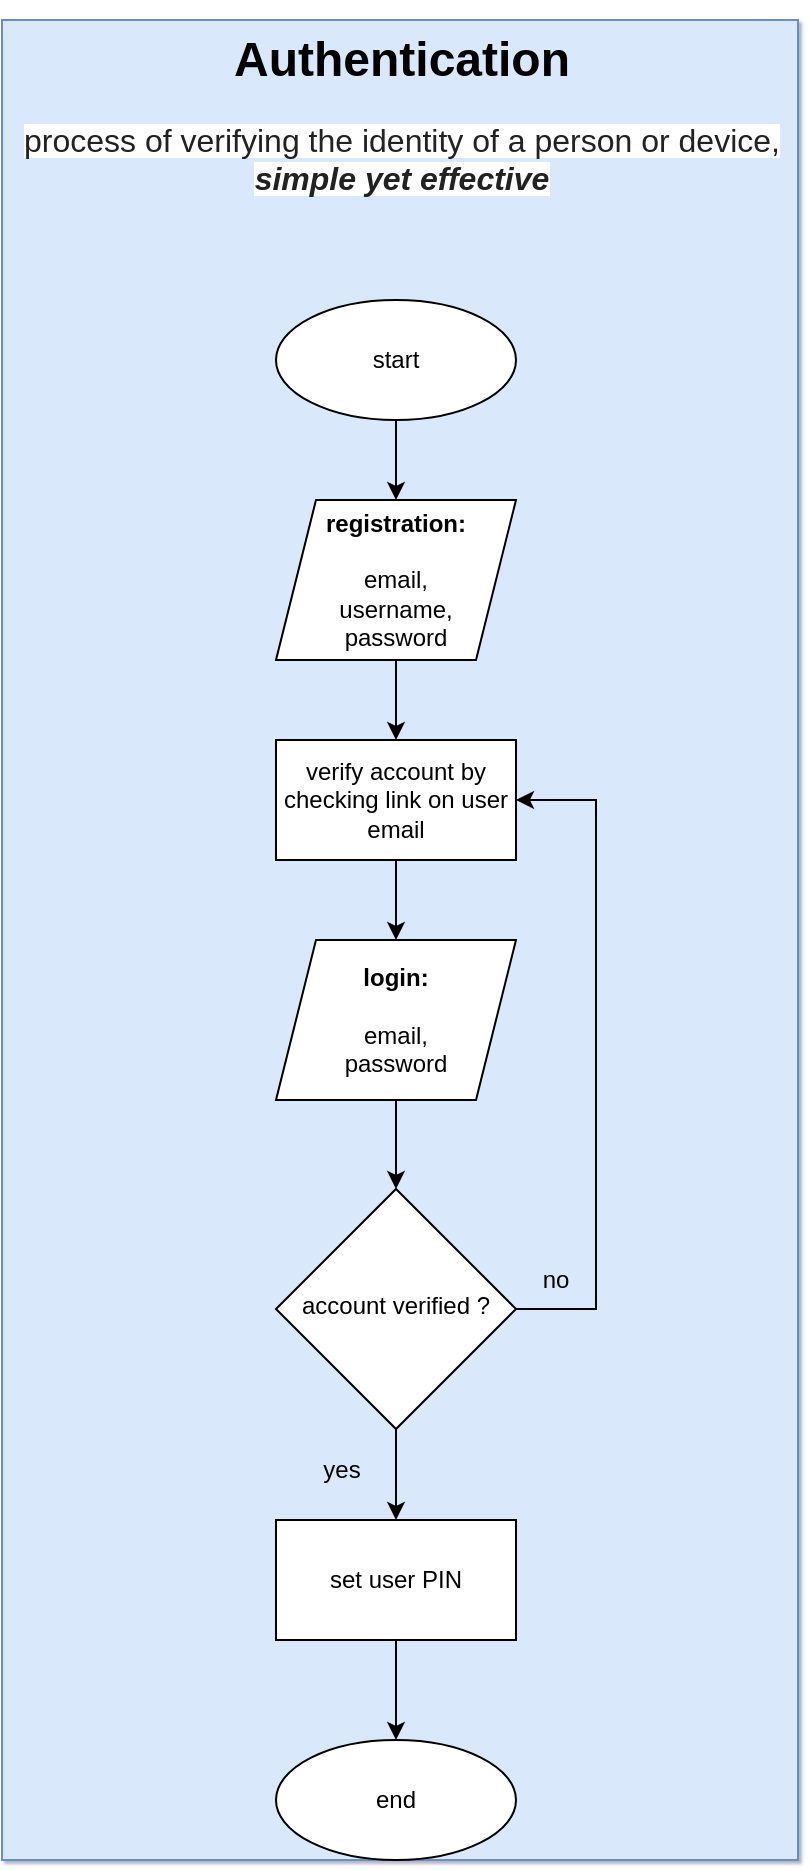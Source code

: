 <mxfile version="14.3.1" type="github" pages="3"><diagram id="C5RBs43oDa-KdzZeNtuy" name="Authentication"><mxGraphModel dx="1019" dy="562" grid="0" gridSize="10" guides="1" tooltips="1" connect="1" arrows="1" fold="1" page="1" pageScale="1" pageWidth="827" pageHeight="1169" background="none" math="0" shadow="1"><root><mxCell id="WIyWlLk6GJQsqaUBKTNV-0"/><mxCell id="WIyWlLk6GJQsqaUBKTNV-1" parent="WIyWlLk6GJQsqaUBKTNV-0"/><mxCell id="SDrXgPxiD7yRCUiX3Bny-0" value="" style="group;fillColor=#dae8fc;strokeColor=#6c8ebf;" parent="WIyWlLk6GJQsqaUBKTNV-1" vertex="1" connectable="0"><mxGeometry x="215" y="77" width="398" height="920" as="geometry"/></mxCell><mxCell id="YkOhw7yPYw7v9lZAAghe-52" value="" style="group" parent="SDrXgPxiD7yRCUiX3Bny-0" vertex="1" connectable="0"><mxGeometry x="137" y="140" width="170" height="780" as="geometry"/></mxCell><mxCell id="YkOhw7yPYw7v9lZAAghe-0" value="start" style="ellipse;whiteSpace=wrap;html=1;" parent="YkOhw7yPYw7v9lZAAghe-52" vertex="1"><mxGeometry width="120" height="60" as="geometry"/></mxCell><mxCell id="YkOhw7yPYw7v9lZAAghe-3" value="&lt;b&gt;registration:&lt;br&gt;&lt;/b&gt;&lt;br&gt;email,&lt;br&gt;username,&lt;br&gt;password" style="shape=parallelogram;perimeter=parallelogramPerimeter;whiteSpace=wrap;html=1;fixedSize=1;" parent="YkOhw7yPYw7v9lZAAghe-52" vertex="1"><mxGeometry y="100" width="120" height="80" as="geometry"/></mxCell><mxCell id="YkOhw7yPYw7v9lZAAghe-6" style="edgeStyle=orthogonalEdgeStyle;rounded=0;orthogonalLoop=1;jettySize=auto;html=1;exitX=0.5;exitY=1;exitDx=0;exitDy=0;entryX=0.5;entryY=0;entryDx=0;entryDy=0;" parent="YkOhw7yPYw7v9lZAAghe-52" source="YkOhw7yPYw7v9lZAAghe-0" target="YkOhw7yPYw7v9lZAAghe-3" edge="1"><mxGeometry as="geometry"/></mxCell><mxCell id="YkOhw7yPYw7v9lZAAghe-4" value="account verified ?" style="rhombus;whiteSpace=wrap;html=1;shadow=0;fontFamily=Helvetica;fontSize=12;align=center;strokeWidth=1;spacing=6;spacingTop=-4;" parent="YkOhw7yPYw7v9lZAAghe-52" vertex="1"><mxGeometry y="444.5" width="120" height="120" as="geometry"/></mxCell><mxCell id="YkOhw7yPYw7v9lZAAghe-17" style="edgeStyle=orthogonalEdgeStyle;rounded=0;orthogonalLoop=1;jettySize=auto;html=1;exitX=0.5;exitY=1;exitDx=0;exitDy=0;entryX=0.5;entryY=0;entryDx=0;entryDy=0;" parent="YkOhw7yPYw7v9lZAAghe-52" source="YkOhw7yPYw7v9lZAAghe-5" target="YkOhw7yPYw7v9lZAAghe-4" edge="1"><mxGeometry as="geometry"/></mxCell><mxCell id="YkOhw7yPYw7v9lZAAghe-5" value="&lt;b&gt;login:&lt;br&gt;&lt;/b&gt;&lt;br&gt;email,&lt;br&gt;password" style="shape=parallelogram;perimeter=parallelogramPerimeter;whiteSpace=wrap;html=1;fixedSize=1;" parent="YkOhw7yPYw7v9lZAAghe-52" vertex="1"><mxGeometry y="320" width="120" height="80" as="geometry"/></mxCell><mxCell id="YkOhw7yPYw7v9lZAAghe-10" value="end" style="ellipse;whiteSpace=wrap;html=1;" parent="YkOhw7yPYw7v9lZAAghe-52" vertex="1"><mxGeometry y="720" width="120" height="60" as="geometry"/></mxCell><mxCell id="YkOhw7yPYw7v9lZAAghe-16" style="edgeStyle=orthogonalEdgeStyle;rounded=0;orthogonalLoop=1;jettySize=auto;html=1;exitX=0.5;exitY=1;exitDx=0;exitDy=0;entryX=0.5;entryY=0;entryDx=0;entryDy=0;" parent="YkOhw7yPYw7v9lZAAghe-52" source="YkOhw7yPYw7v9lZAAghe-12" target="YkOhw7yPYw7v9lZAAghe-5" edge="1"><mxGeometry as="geometry"/></mxCell><mxCell id="YkOhw7yPYw7v9lZAAghe-12" value="verify account by checking link on user email" style="rounded=0;whiteSpace=wrap;html=1;" parent="YkOhw7yPYw7v9lZAAghe-52" vertex="1"><mxGeometry y="220" width="120" height="60" as="geometry"/></mxCell><mxCell id="YkOhw7yPYw7v9lZAAghe-15" style="edgeStyle=orthogonalEdgeStyle;rounded=0;orthogonalLoop=1;jettySize=auto;html=1;exitX=0.5;exitY=1;exitDx=0;exitDy=0;entryX=0.5;entryY=0;entryDx=0;entryDy=0;" parent="YkOhw7yPYw7v9lZAAghe-52" source="YkOhw7yPYw7v9lZAAghe-3" target="YkOhw7yPYw7v9lZAAghe-12" edge="1"><mxGeometry as="geometry"/></mxCell><mxCell id="YkOhw7yPYw7v9lZAAghe-14" style="edgeStyle=orthogonalEdgeStyle;rounded=0;orthogonalLoop=1;jettySize=auto;html=1;exitX=1;exitY=0.5;exitDx=0;exitDy=0;entryX=1;entryY=0.5;entryDx=0;entryDy=0;" parent="YkOhw7yPYw7v9lZAAghe-52" source="YkOhw7yPYw7v9lZAAghe-4" target="YkOhw7yPYw7v9lZAAghe-12" edge="1"><mxGeometry as="geometry"><Array as="points"><mxPoint x="160" y="505"/><mxPoint x="160" y="250"/></Array></mxGeometry></mxCell><mxCell id="YkOhw7yPYw7v9lZAAghe-20" value="yes" style="text;html=1;strokeColor=none;fillColor=none;align=center;verticalAlign=middle;whiteSpace=wrap;rounded=0;" parent="YkOhw7yPYw7v9lZAAghe-52" vertex="1"><mxGeometry x="13" y="575" width="40" height="20" as="geometry"/></mxCell><mxCell id="YkOhw7yPYw7v9lZAAghe-22" value="no" style="text;html=1;strokeColor=none;fillColor=none;align=center;verticalAlign=middle;whiteSpace=wrap;rounded=0;" parent="YkOhw7yPYw7v9lZAAghe-52" vertex="1"><mxGeometry x="120" y="480" width="40" height="20" as="geometry"/></mxCell><mxCell id="YkOhw7yPYw7v9lZAAghe-51" style="edgeStyle=orthogonalEdgeStyle;rounded=0;orthogonalLoop=1;jettySize=auto;html=1;exitX=0.5;exitY=1;exitDx=0;exitDy=0;entryX=0.5;entryY=0;entryDx=0;entryDy=0;" parent="YkOhw7yPYw7v9lZAAghe-52" source="YkOhw7yPYw7v9lZAAghe-48" target="YkOhw7yPYw7v9lZAAghe-10" edge="1"><mxGeometry relative="1" as="geometry"/></mxCell><mxCell id="YkOhw7yPYw7v9lZAAghe-48" value="set user PIN" style="rounded=0;whiteSpace=wrap;html=1;" parent="YkOhw7yPYw7v9lZAAghe-52" vertex="1"><mxGeometry y="610" width="120" height="60" as="geometry"/></mxCell><mxCell id="YkOhw7yPYw7v9lZAAghe-50" style="edgeStyle=orthogonalEdgeStyle;rounded=0;orthogonalLoop=1;jettySize=auto;html=1;exitX=0.5;exitY=1;exitDx=0;exitDy=0;" parent="YkOhw7yPYw7v9lZAAghe-52" source="YkOhw7yPYw7v9lZAAghe-4" target="YkOhw7yPYw7v9lZAAghe-48" edge="1"><mxGeometry relative="1" as="geometry"/></mxCell><mxCell id="YkOhw7yPYw7v9lZAAghe-25" value="&lt;h1 style=&quot;text-align: center&quot;&gt;Authentication&lt;/h1&gt;&lt;p style=&quot;text-align: center&quot;&gt;&lt;span style=&quot;color: rgb(32 , 33 , 36) ; font-family: &amp;#34;arial&amp;#34; , sans-serif ; font-size: 16px ; background-color: rgb(255 , 255 , 255)&quot;&gt;process of verifying the identity of a person or device, &lt;b&gt;&lt;i&gt;simple yet effective&lt;/i&gt;&lt;/b&gt;&lt;/span&gt;&lt;br&gt;&lt;/p&gt;" style="text;html=1;strokeColor=none;fillColor=none;spacing=5;spacingTop=-20;whiteSpace=wrap;overflow=hidden;rounded=0;" parent="SDrXgPxiD7yRCUiX3Bny-0" vertex="1"><mxGeometry width="398" height="120" as="geometry"/></mxCell></root></mxGraphModel></diagram><diagram id="nyFLzISlVJXbN4C1lTQ1" name="Transaction"><mxGraphModel dx="1019" dy="562" grid="0" gridSize="10" guides="1" tooltips="1" connect="1" arrows="1" fold="1" page="1" pageScale="1" pageWidth="827" pageHeight="1169" math="0" shadow="1"><root><mxCell id="0xrPqLrZVZDYOh9REc_U-0"/><mxCell id="0xrPqLrZVZDYOh9REc_U-1" parent="0xrPqLrZVZDYOh9REc_U-0"/><mxCell id="--nSn1WE8yAgfxKRihAo-0" value="" style="group;fillColor=#dae8fc;strokeColor=#6c8ebf;" parent="0xrPqLrZVZDYOh9REc_U-1" vertex="1" connectable="0"><mxGeometry x="44" y="22" width="740" height="1139" as="geometry"/></mxCell><mxCell id="H7MSNQyrgr7WxgBgYehp-0" value="start" style="ellipse;whiteSpace=wrap;html=1;" parent="--nSn1WE8yAgfxKRihAo-0" vertex="1"><mxGeometry x="310" y="139" width="120" height="60" as="geometry"/></mxCell><mxCell id="H7MSNQyrgr7WxgBgYehp-1" value="end" style="ellipse;whiteSpace=wrap;html=1;" parent="--nSn1WE8yAgfxKRihAo-0" vertex="1"><mxGeometry x="310" y="1079" width="120" height="60" as="geometry"/></mxCell><mxCell id="H7MSNQyrgr7WxgBgYehp-4" value="&lt;b&gt;Transfer:&lt;br&gt;&lt;/b&gt;&lt;br&gt;transfer menu" style="rounded=0;whiteSpace=wrap;html=1;" parent="--nSn1WE8yAgfxKRihAo-0" vertex="1"><mxGeometry x="280" y="379" width="180" height="60" as="geometry"/></mxCell><mxCell id="H7MSNQyrgr7WxgBgYehp-5" value="&lt;h1&gt;Transaction&lt;/h1&gt;&lt;p&gt;&lt;font color=&quot;#202124&quot; face=&quot;arial, sans-serif&quot;&gt;&lt;span style=&quot;font-size: 16px ; background-color: rgb(255 , 255 , 255)&quot;&gt;the reason why people should use our app&lt;/span&gt;&lt;/font&gt;&lt;/p&gt;&lt;p&gt;&lt;b style=&quot;color: rgb(32 , 33 , 36) ; font-family: &amp;#34;arial&amp;#34; , sans-serif ; font-size: 16px&quot;&gt;wallet chip is fast, secure, and recorded !&lt;/b&gt;&lt;/p&gt;" style="text;html=1;strokeColor=none;fillColor=none;spacing=5;spacingTop=-20;whiteSpace=wrap;overflow=hidden;rounded=0;align=center;" parent="--nSn1WE8yAgfxKRihAo-0" vertex="1"><mxGeometry x="159" width="420" height="120" as="geometry"/></mxCell><mxCell id="H7MSNQyrgr7WxgBgYehp-27" style="edgeStyle=orthogonalEdgeStyle;rounded=0;orthogonalLoop=1;jettySize=auto;html=1;exitX=0.5;exitY=1;exitDx=0;exitDy=0;" parent="--nSn1WE8yAgfxKRihAo-0" source="H7MSNQyrgr7WxgBgYehp-6" target="H7MSNQyrgr7WxgBgYehp-4" edge="1"><mxGeometry relative="1" as="geometry"/></mxCell><mxCell id="H7MSNQyrgr7WxgBgYehp-6" value="Login" style="rounded=0;whiteSpace=wrap;html=1;" parent="--nSn1WE8yAgfxKRihAo-0" vertex="1"><mxGeometry x="310" y="259" width="120" height="60" as="geometry"/></mxCell><mxCell id="H7MSNQyrgr7WxgBgYehp-26" style="edgeStyle=orthogonalEdgeStyle;rounded=0;orthogonalLoop=1;jettySize=auto;html=1;exitX=0.5;exitY=1;exitDx=0;exitDy=0;" parent="--nSn1WE8yAgfxKRihAo-0" source="H7MSNQyrgr7WxgBgYehp-0" target="H7MSNQyrgr7WxgBgYehp-6" edge="1"><mxGeometry relative="1" as="geometry"/></mxCell><mxCell id="H7MSNQyrgr7WxgBgYehp-8" value="&lt;b&gt;transfer:&lt;br&gt;&lt;/b&gt;&lt;br&gt;username,&lt;br&gt;amount,&lt;br&gt;date&amp;amp;time,&lt;br&gt;notes,&lt;br&gt;pin" style="shape=parallelogram;perimeter=parallelogramPerimeter;whiteSpace=wrap;html=1;fixedSize=1;" parent="--nSn1WE8yAgfxKRihAo-0" vertex="1"><mxGeometry x="310" y="499" width="119" height="100" as="geometry"/></mxCell><mxCell id="O2R4WsmhSPi8Em2gVApP-6" style="edgeStyle=orthogonalEdgeStyle;rounded=0;orthogonalLoop=1;jettySize=auto;html=1;exitX=0.5;exitY=1;exitDx=0;exitDy=0;" parent="--nSn1WE8yAgfxKRihAo-0" source="H7MSNQyrgr7WxgBgYehp-4" target="H7MSNQyrgr7WxgBgYehp-8" edge="1"><mxGeometry relative="1" as="geometry"/></mxCell><mxCell id="O2R4WsmhSPi8Em2gVApP-3" style="edgeStyle=orthogonalEdgeStyle;rounded=0;orthogonalLoop=1;jettySize=auto;html=1;exitX=0;exitY=0.5;exitDx=0;exitDy=0;entryX=0;entryY=0.5;entryDx=0;entryDy=0;" parent="--nSn1WE8yAgfxKRihAo-0" source="H7MSNQyrgr7WxgBgYehp-11" target="H7MSNQyrgr7WxgBgYehp-8" edge="1"><mxGeometry relative="1" as="geometry"><Array as="points"><mxPoint x="280" y="719"/><mxPoint x="280" y="549"/></Array></mxGeometry></mxCell><mxCell id="H7MSNQyrgr7WxgBgYehp-11" value="user PIN match ?" style="rhombus;whiteSpace=wrap;html=1;shadow=0;fontFamily=Helvetica;fontSize=12;align=center;strokeWidth=1;spacing=6;spacingTop=-4;" parent="--nSn1WE8yAgfxKRihAo-0" vertex="1"><mxGeometry x="309" y="659" width="120" height="120" as="geometry"/></mxCell><mxCell id="O2R4WsmhSPi8Em2gVApP-0" style="edgeStyle=orthogonalEdgeStyle;rounded=0;orthogonalLoop=1;jettySize=auto;html=1;exitX=0.5;exitY=1;exitDx=0;exitDy=0;" parent="--nSn1WE8yAgfxKRihAo-0" source="H7MSNQyrgr7WxgBgYehp-8" target="H7MSNQyrgr7WxgBgYehp-11" edge="1"><mxGeometry relative="1" as="geometry"/></mxCell><mxCell id="O2R4WsmhSPi8Em2gVApP-7" style="edgeStyle=orthogonalEdgeStyle;rounded=0;orthogonalLoop=1;jettySize=auto;html=1;exitX=0.5;exitY=1;exitDx=0;exitDy=0;" parent="--nSn1WE8yAgfxKRihAo-0" source="H7MSNQyrgr7WxgBgYehp-13" target="H7MSNQyrgr7WxgBgYehp-1" edge="1"><mxGeometry relative="1" as="geometry"/></mxCell><mxCell id="H7MSNQyrgr7WxgBgYehp-13" value="&lt;b&gt;transfer success !&lt;/b&gt;" style="shape=parallelogram;perimeter=parallelogramPerimeter;whiteSpace=wrap;html=1;fixedSize=1;" parent="--nSn1WE8yAgfxKRihAo-0" vertex="1"><mxGeometry x="300" y="959" width="139" height="60" as="geometry"/></mxCell><mxCell id="O2R4WsmhSPi8Em2gVApP-2" style="edgeStyle=orthogonalEdgeStyle;rounded=0;orthogonalLoop=1;jettySize=auto;html=1;exitX=0.5;exitY=1;exitDx=0;exitDy=0;" parent="--nSn1WE8yAgfxKRihAo-0" source="H7MSNQyrgr7WxgBgYehp-15" target="H7MSNQyrgr7WxgBgYehp-13" edge="1"><mxGeometry relative="1" as="geometry"/></mxCell><mxCell id="H7MSNQyrgr7WxgBgYehp-15" value="&lt;b&gt;Transfer&lt;/b&gt;" style="rounded=0;whiteSpace=wrap;html=1;" parent="--nSn1WE8yAgfxKRihAo-0" vertex="1"><mxGeometry x="309" y="839" width="120" height="60" as="geometry"/></mxCell><mxCell id="O2R4WsmhSPi8Em2gVApP-1" style="edgeStyle=orthogonalEdgeStyle;rounded=0;orthogonalLoop=1;jettySize=auto;html=1;exitX=0.5;exitY=1;exitDx=0;exitDy=0;" parent="--nSn1WE8yAgfxKRihAo-0" source="H7MSNQyrgr7WxgBgYehp-11" target="H7MSNQyrgr7WxgBgYehp-15" edge="1"><mxGeometry relative="1" as="geometry"/></mxCell><mxCell id="H7MSNQyrgr7WxgBgYehp-30" value="&lt;b&gt;Transactional History:&lt;/b&gt;&lt;br&gt;&lt;br&gt;home menu" style="rounded=0;whiteSpace=wrap;html=1;" parent="--nSn1WE8yAgfxKRihAo-0" vertex="1"><mxGeometry x="560" y="379" width="180" height="60" as="geometry"/></mxCell><mxCell id="O2R4WsmhSPi8Em2gVApP-14" style="edgeStyle=orthogonalEdgeStyle;rounded=0;orthogonalLoop=1;jettySize=auto;html=1;exitX=0.5;exitY=1;exitDx=0;exitDy=0;" parent="--nSn1WE8yAgfxKRihAo-0" source="H7MSNQyrgr7WxgBgYehp-6" target="H7MSNQyrgr7WxgBgYehp-30" edge="1"><mxGeometry relative="1" as="geometry"/></mxCell><mxCell id="O2R4WsmhSPi8Em2gVApP-8" value="&lt;b&gt;Top Up:&lt;/b&gt;&lt;br&gt;&lt;br&gt;top up menu" style="rounded=0;whiteSpace=wrap;html=1;" parent="--nSn1WE8yAgfxKRihAo-0" vertex="1"><mxGeometry y="379" width="180" height="60" as="geometry"/></mxCell><mxCell id="O2R4WsmhSPi8Em2gVApP-21" style="edgeStyle=orthogonalEdgeStyle;rounded=0;orthogonalLoop=1;jettySize=auto;html=1;exitX=0.5;exitY=1;exitDx=0;exitDy=0;" parent="--nSn1WE8yAgfxKRihAo-0" source="H7MSNQyrgr7WxgBgYehp-6" target="O2R4WsmhSPi8Em2gVApP-8" edge="1"><mxGeometry relative="1" as="geometry"/></mxCell><mxCell id="O2R4WsmhSPi8Em2gVApP-13" style="edgeStyle=orthogonalEdgeStyle;rounded=0;orthogonalLoop=1;jettySize=auto;html=1;exitX=0.5;exitY=1;exitDx=0;exitDy=0;entryX=0.5;entryY=0;entryDx=0;entryDy=0;" parent="--nSn1WE8yAgfxKRihAo-0" source="O2R4WsmhSPi8Em2gVApP-9" target="H7MSNQyrgr7WxgBgYehp-1" edge="1"><mxGeometry relative="1" as="geometry"><Array as="points"><mxPoint x="650" y="1059"/><mxPoint x="370" y="1059"/></Array></mxGeometry></mxCell><mxCell id="O2R4WsmhSPi8Em2gVApP-9" value="&lt;b&gt;transactional&lt;br&gt;history:&lt;br&gt;&lt;/b&gt;&lt;br&gt;username,&lt;br&gt;amount,&lt;br&gt;date&amp;amp;time,&lt;br&gt;notes,&lt;br&gt;pin" style="shape=parallelogram;perimeter=parallelogramPerimeter;whiteSpace=wrap;html=1;fixedSize=1;" parent="--nSn1WE8yAgfxKRihAo-0" vertex="1"><mxGeometry x="570.25" y="659" width="159.5" height="120" as="geometry"/></mxCell><mxCell id="O2R4WsmhSPi8Em2gVApP-11" style="edgeStyle=orthogonalEdgeStyle;rounded=0;orthogonalLoop=1;jettySize=auto;html=1;exitX=0.5;exitY=1;exitDx=0;exitDy=0;entryX=0.5;entryY=0;entryDx=0;entryDy=0;" parent="--nSn1WE8yAgfxKRihAo-0" source="H7MSNQyrgr7WxgBgYehp-30" target="O2R4WsmhSPi8Em2gVApP-9" edge="1"><mxGeometry relative="1" as="geometry"/></mxCell><mxCell id="O2R4WsmhSPi8Em2gVApP-16" value="&lt;b&gt;How to top up&lt;/b&gt;" style="shape=parallelogram;perimeter=parallelogramPerimeter;whiteSpace=wrap;html=1;fixedSize=1;" parent="--nSn1WE8yAgfxKRihAo-0" vertex="1"><mxGeometry x="10.25" y="659" width="159.5" height="120" as="geometry"/></mxCell><mxCell id="O2R4WsmhSPi8Em2gVApP-20" style="edgeStyle=orthogonalEdgeStyle;rounded=0;orthogonalLoop=1;jettySize=auto;html=1;exitX=0.5;exitY=1;exitDx=0;exitDy=0;" parent="--nSn1WE8yAgfxKRihAo-0" source="O2R4WsmhSPi8Em2gVApP-8" target="O2R4WsmhSPi8Em2gVApP-16" edge="1"><mxGeometry relative="1" as="geometry"/></mxCell><mxCell id="O2R4WsmhSPi8Em2gVApP-18" style="edgeStyle=orthogonalEdgeStyle;rounded=0;orthogonalLoop=1;jettySize=auto;html=1;exitX=0.5;exitY=1;exitDx=0;exitDy=0;" parent="--nSn1WE8yAgfxKRihAo-0" source="O2R4WsmhSPi8Em2gVApP-17" target="H7MSNQyrgr7WxgBgYehp-1" edge="1"><mxGeometry relative="1" as="geometry"><Array as="points"><mxPoint x="90" y="1059"/><mxPoint x="370" y="1059"/></Array></mxGeometry></mxCell><mxCell id="O2R4WsmhSPi8Em2gVApP-17" value="&lt;b&gt;Balance will update within 3 hours&lt;/b&gt;" style="rounded=0;whiteSpace=wrap;html=1;" parent="--nSn1WE8yAgfxKRihAo-0" vertex="1"><mxGeometry x="30" y="839" width="120" height="60" as="geometry"/></mxCell><mxCell id="O2R4WsmhSPi8Em2gVApP-19" style="edgeStyle=orthogonalEdgeStyle;rounded=0;orthogonalLoop=1;jettySize=auto;html=1;exitX=0.5;exitY=1;exitDx=0;exitDy=0;" parent="--nSn1WE8yAgfxKRihAo-0" source="O2R4WsmhSPi8Em2gVApP-16" target="O2R4WsmhSPi8Em2gVApP-17" edge="1"><mxGeometry relative="1" as="geometry"/></mxCell><mxCell id="JiCa5D5o-0mgGHGn0AK0-0" value="Yes" style="text;html=1;strokeColor=none;fillColor=none;align=center;verticalAlign=middle;whiteSpace=wrap;rounded=0;" vertex="1" parent="--nSn1WE8yAgfxKRihAo-0"><mxGeometry x="330" y="799" width="40" height="20" as="geometry"/></mxCell><mxCell id="JiCa5D5o-0mgGHGn0AK0-1" value="No" style="text;html=1;strokeColor=none;fillColor=none;align=center;verticalAlign=middle;whiteSpace=wrap;rounded=0;" vertex="1" parent="--nSn1WE8yAgfxKRihAo-0"><mxGeometry x="280" y="692" width="40" height="20" as="geometry"/></mxCell></root></mxGraphModel></diagram><diagram id="3Xmoj4H64wHJT0EYU57m" name="Update Profile"><mxGraphModel dx="1019" dy="562" grid="0" gridSize="10" guides="1" tooltips="1" connect="1" arrows="1" fold="1" page="1" pageScale="1" pageWidth="827" pageHeight="1169" math="0" shadow="0"><root><mxCell id="s_H1t2akyJVBIyxcnZW3-0"/><mxCell id="s_H1t2akyJVBIyxcnZW3-1" parent="s_H1t2akyJVBIyxcnZW3-0"/><mxCell id="npDnuudYXLRrLSvOA6rn-43" value="" style="group;fillColor=#dae8fc;strokeColor=#6c8ebf;" parent="s_H1t2akyJVBIyxcnZW3-1" vertex="1" connectable="0"><mxGeometry x="49" y="63" width="730" height="1078" as="geometry"/></mxCell><mxCell id="-XPDJb95wUxSRpS_27CN-18" value="&lt;h1&gt;Update Profile&lt;/h1&gt;&lt;p&gt;&lt;span style=&quot;color: rgb(32 , 33 , 36) ; font-family: &amp;#34;arial&amp;#34; , sans-serif ; font-size: 16px ; background-color: rgb(255 , 255 , 255)&quot;&gt;let everyone know more about you,&lt;/span&gt;&lt;/p&gt;&lt;p&gt;&lt;span style=&quot;color: rgb(32 , 33 , 36) ; font-family: &amp;#34;arial&amp;#34; , sans-serif ; font-size: 16px ; background-color: rgb(255 , 255 , 255)&quot;&gt;&lt;b&gt;openess comforts everyone&lt;/b&gt;&lt;/span&gt;&lt;/p&gt;" style="text;html=1;strokeColor=none;fillColor=none;spacing=5;spacingTop=-20;whiteSpace=wrap;overflow=hidden;rounded=0;align=center;" parent="npDnuudYXLRrLSvOA6rn-43" vertex="1"><mxGeometry x="219" width="260" height="120" as="geometry"/></mxCell><mxCell id="-XPDJb95wUxSRpS_27CN-2" value="start" style="ellipse;whiteSpace=wrap;html=1;" parent="npDnuudYXLRrLSvOA6rn-43" vertex="1"><mxGeometry x="287" y="137" width="120" height="60" as="geometry"/></mxCell><mxCell id="-XPDJb95wUxSRpS_27CN-7" value="first name,&lt;br&gt;last name,&lt;br&gt;phone number,&lt;br&gt;photo profile," style="shape=parallelogram;perimeter=parallelogramPerimeter;whiteSpace=wrap;html=1;fixedSize=1;" parent="npDnuudYXLRrLSvOA6rn-43" vertex="1"><mxGeometry y="567" width="186" height="78" as="geometry"/></mxCell><mxCell id="-XPDJb95wUxSRpS_27CN-8" value="end" style="ellipse;whiteSpace=wrap;html=1;" parent="npDnuudYXLRrLSvOA6rn-43" vertex="1"><mxGeometry x="287" y="1018" width="120" height="60" as="geometry"/></mxCell><mxCell id="-XPDJb95wUxSRpS_27CN-10" value="Personal Info menu" style="rounded=0;whiteSpace=wrap;html=1;" parent="npDnuudYXLRrLSvOA6rn-43" vertex="1"><mxGeometry x="287" y="357" width="120" height="60" as="geometry"/></mxCell><mxCell id="npDnuudYXLRrLSvOA6rn-3" style="edgeStyle=orthogonalEdgeStyle;rounded=0;orthogonalLoop=1;jettySize=auto;html=1;exitX=0.5;exitY=1;exitDx=0;exitDy=0;" parent="npDnuudYXLRrLSvOA6rn-43" source="fAWIVmmSlXxmlLh25WIB-0" target="-XPDJb95wUxSRpS_27CN-10" edge="1"><mxGeometry relative="1" as="geometry"/></mxCell><mxCell id="fAWIVmmSlXxmlLh25WIB-0" value="Login" style="rounded=0;whiteSpace=wrap;html=1;" parent="npDnuudYXLRrLSvOA6rn-43" vertex="1"><mxGeometry x="287" y="247" width="120" height="60" as="geometry"/></mxCell><mxCell id="npDnuudYXLRrLSvOA6rn-2" style="edgeStyle=orthogonalEdgeStyle;rounded=0;orthogonalLoop=1;jettySize=auto;html=1;exitX=0.5;exitY=1;exitDx=0;exitDy=0;" parent="npDnuudYXLRrLSvOA6rn-43" source="-XPDJb95wUxSRpS_27CN-2" target="fAWIVmmSlXxmlLh25WIB-0" edge="1"><mxGeometry relative="1" as="geometry"/></mxCell><mxCell id="npDnuudYXLRrLSvOA6rn-16" style="edgeStyle=orthogonalEdgeStyle;rounded=0;orthogonalLoop=1;jettySize=auto;html=1;exitX=0.5;exitY=1;exitDx=0;exitDy=0;" parent="npDnuudYXLRrLSvOA6rn-43" source="npDnuudYXLRrLSvOA6rn-4" target="-XPDJb95wUxSRpS_27CN-7" edge="1"><mxGeometry relative="1" as="geometry"/></mxCell><mxCell id="npDnuudYXLRrLSvOA6rn-4" value="&lt;b&gt;Update user profile&lt;/b&gt;" style="rounded=0;whiteSpace=wrap;html=1;" parent="npDnuudYXLRrLSvOA6rn-43" vertex="1"><mxGeometry x="33" y="464" width="120" height="60" as="geometry"/></mxCell><mxCell id="npDnuudYXLRrLSvOA6rn-14" style="edgeStyle=orthogonalEdgeStyle;rounded=0;orthogonalLoop=1;jettySize=auto;html=1;exitX=0.5;exitY=1;exitDx=0;exitDy=0;entryX=0.5;entryY=0;entryDx=0;entryDy=0;" parent="npDnuudYXLRrLSvOA6rn-43" source="-XPDJb95wUxSRpS_27CN-10" target="npDnuudYXLRrLSvOA6rn-4" edge="1"><mxGeometry relative="1" as="geometry"/></mxCell><mxCell id="npDnuudYXLRrLSvOA6rn-5" value="current password right ?&lt;br&gt;new password = repeat new password ?" style="rhombus;whiteSpace=wrap;html=1;" parent="npDnuudYXLRrLSvOA6rn-43" vertex="1"><mxGeometry x="251.5" y="690" width="191" height="173" as="geometry"/></mxCell><mxCell id="npDnuudYXLRrLSvOA6rn-19" style="edgeStyle=orthogonalEdgeStyle;rounded=0;orthogonalLoop=1;jettySize=auto;html=1;exitX=0.5;exitY=1;exitDx=0;exitDy=0;entryX=0.5;entryY=0;entryDx=0;entryDy=0;" parent="npDnuudYXLRrLSvOA6rn-43" source="npDnuudYXLRrLSvOA6rn-6" target="npDnuudYXLRrLSvOA6rn-5" edge="1"><mxGeometry relative="1" as="geometry"><Array as="points"><mxPoint x="347" y="690"/></Array></mxGeometry></mxCell><mxCell id="npDnuudYXLRrLSvOA6rn-6" value="current password,&lt;br&gt;new password,&lt;br&gt;repeat new password" style="shape=parallelogram;perimeter=parallelogramPerimeter;whiteSpace=wrap;html=1;fixedSize=1;" parent="npDnuudYXLRrLSvOA6rn-43" vertex="1"><mxGeometry x="254" y="567" width="186" height="78" as="geometry"/></mxCell><mxCell id="npDnuudYXLRrLSvOA6rn-20" style="edgeStyle=orthogonalEdgeStyle;rounded=0;orthogonalLoop=1;jettySize=auto;html=1;exitX=0.5;exitY=1;exitDx=0;exitDy=0;entryX=0.5;entryY=0;entryDx=0;entryDy=0;" parent="npDnuudYXLRrLSvOA6rn-43" source="npDnuudYXLRrLSvOA6rn-7" target="npDnuudYXLRrLSvOA6rn-6" edge="1"><mxGeometry relative="1" as="geometry"/></mxCell><mxCell id="npDnuudYXLRrLSvOA6rn-7" value="&lt;b&gt;Change password&lt;/b&gt;" style="rounded=0;whiteSpace=wrap;html=1;" parent="npDnuudYXLRrLSvOA6rn-43" vertex="1"><mxGeometry x="287" y="462" width="120" height="60" as="geometry"/></mxCell><mxCell id="npDnuudYXLRrLSvOA6rn-13" style="edgeStyle=orthogonalEdgeStyle;rounded=0;orthogonalLoop=1;jettySize=auto;html=1;exitX=0.5;exitY=1;exitDx=0;exitDy=0;" parent="npDnuudYXLRrLSvOA6rn-43" source="-XPDJb95wUxSRpS_27CN-10" target="npDnuudYXLRrLSvOA6rn-7" edge="1"><mxGeometry relative="1" as="geometry"/></mxCell><mxCell id="npDnuudYXLRrLSvOA6rn-30" style="edgeStyle=orthogonalEdgeStyle;rounded=0;orthogonalLoop=1;jettySize=auto;html=1;exitX=1;exitY=0.5;exitDx=0;exitDy=0;entryX=1;entryY=0.5;entryDx=0;entryDy=0;" parent="npDnuudYXLRrLSvOA6rn-43" source="npDnuudYXLRrLSvOA6rn-5" target="npDnuudYXLRrLSvOA6rn-7" edge="1"><mxGeometry relative="1" as="geometry"><Array as="points"><mxPoint x="455" y="777"/><mxPoint x="455" y="492"/></Array></mxGeometry></mxCell><mxCell id="npDnuudYXLRrLSvOA6rn-8" value="&lt;b&gt;Change PIN&lt;/b&gt;" style="rounded=0;whiteSpace=wrap;html=1;" parent="npDnuudYXLRrLSvOA6rn-43" vertex="1"><mxGeometry x="541" y="464" width="120" height="60" as="geometry"/></mxCell><mxCell id="npDnuudYXLRrLSvOA6rn-15" style="edgeStyle=orthogonalEdgeStyle;rounded=0;orthogonalLoop=1;jettySize=auto;html=1;exitX=0.5;exitY=1;exitDx=0;exitDy=0;" parent="npDnuudYXLRrLSvOA6rn-43" source="-XPDJb95wUxSRpS_27CN-10" target="npDnuudYXLRrLSvOA6rn-8" edge="1"><mxGeometry relative="1" as="geometry"/></mxCell><mxCell id="npDnuudYXLRrLSvOA6rn-42" style="edgeStyle=orthogonalEdgeStyle;rounded=0;orthogonalLoop=1;jettySize=auto;html=1;exitX=0.5;exitY=1;exitDx=0;exitDy=0;" parent="npDnuudYXLRrLSvOA6rn-43" source="npDnuudYXLRrLSvOA6rn-11" edge="1"><mxGeometry relative="1" as="geometry"><mxPoint x="347" y="1017.57" as="targetPoint"/></mxGeometry></mxCell><mxCell id="npDnuudYXLRrLSvOA6rn-11" value="Change password success !" style="shape=parallelogram;perimeter=parallelogramPerimeter;whiteSpace=wrap;html=1;fixedSize=1;" parent="npDnuudYXLRrLSvOA6rn-43" vertex="1"><mxGeometry x="254" y="891" width="186" height="78" as="geometry"/></mxCell><mxCell id="npDnuudYXLRrLSvOA6rn-21" style="edgeStyle=orthogonalEdgeStyle;rounded=0;orthogonalLoop=1;jettySize=auto;html=1;exitX=0.5;exitY=1;exitDx=0;exitDy=0;" parent="npDnuudYXLRrLSvOA6rn-43" source="npDnuudYXLRrLSvOA6rn-5" target="npDnuudYXLRrLSvOA6rn-11" edge="1"><mxGeometry relative="1" as="geometry"/></mxCell><mxCell id="npDnuudYXLRrLSvOA6rn-40" style="edgeStyle=orthogonalEdgeStyle;rounded=0;orthogonalLoop=1;jettySize=auto;html=1;exitX=0.5;exitY=1;exitDx=0;exitDy=0;" parent="npDnuudYXLRrLSvOA6rn-43" source="npDnuudYXLRrLSvOA6rn-12" target="-XPDJb95wUxSRpS_27CN-8" edge="1"><mxGeometry relative="1" as="geometry"/></mxCell><mxCell id="npDnuudYXLRrLSvOA6rn-12" value="Update user profile success !" style="shape=parallelogram;perimeter=parallelogramPerimeter;whiteSpace=wrap;html=1;fixedSize=1;" parent="npDnuudYXLRrLSvOA6rn-43" vertex="1"><mxGeometry y="891" width="186" height="78" as="geometry"/></mxCell><mxCell id="npDnuudYXLRrLSvOA6rn-18" style="edgeStyle=orthogonalEdgeStyle;rounded=0;orthogonalLoop=1;jettySize=auto;html=1;exitX=0.5;exitY=1;exitDx=0;exitDy=0;" parent="npDnuudYXLRrLSvOA6rn-43" source="-XPDJb95wUxSRpS_27CN-7" target="npDnuudYXLRrLSvOA6rn-12" edge="1"><mxGeometry relative="1" as="geometry"/></mxCell><mxCell id="npDnuudYXLRrLSvOA6rn-41" style="edgeStyle=orthogonalEdgeStyle;rounded=0;orthogonalLoop=1;jettySize=auto;html=1;exitX=0.5;exitY=1;exitDx=0;exitDy=0;entryX=0.5;entryY=0;entryDx=0;entryDy=0;" parent="npDnuudYXLRrLSvOA6rn-43" source="npDnuudYXLRrLSvOA6rn-24" target="-XPDJb95wUxSRpS_27CN-8" edge="1"><mxGeometry relative="1" as="geometry"/></mxCell><mxCell id="npDnuudYXLRrLSvOA6rn-24" value="Change PIN success !" style="shape=parallelogram;perimeter=parallelogramPerimeter;whiteSpace=wrap;html=1;fixedSize=1;" parent="npDnuudYXLRrLSvOA6rn-43" vertex="1"><mxGeometry x="508" y="891" width="186" height="78" as="geometry"/></mxCell><mxCell id="npDnuudYXLRrLSvOA6rn-25" value="new PIN" style="shape=parallelogram;perimeter=parallelogramPerimeter;whiteSpace=wrap;html=1;fixedSize=1;" parent="npDnuudYXLRrLSvOA6rn-43" vertex="1"><mxGeometry x="508" y="567" width="186" height="78" as="geometry"/></mxCell><mxCell id="npDnuudYXLRrLSvOA6rn-26" style="edgeStyle=orthogonalEdgeStyle;rounded=0;orthogonalLoop=1;jettySize=auto;html=1;exitX=0.5;exitY=1;exitDx=0;exitDy=0;" parent="npDnuudYXLRrLSvOA6rn-43" source="npDnuudYXLRrLSvOA6rn-8" target="npDnuudYXLRrLSvOA6rn-25" edge="1"><mxGeometry relative="1" as="geometry"/></mxCell><mxCell id="npDnuudYXLRrLSvOA6rn-33" style="edgeStyle=orthogonalEdgeStyle;rounded=0;orthogonalLoop=1;jettySize=auto;html=1;exitX=0.5;exitY=1;exitDx=0;exitDy=0;" parent="npDnuudYXLRrLSvOA6rn-43" source="npDnuudYXLRrLSvOA6rn-31" target="npDnuudYXLRrLSvOA6rn-24" edge="1"><mxGeometry relative="1" as="geometry"/></mxCell><mxCell id="npDnuudYXLRrLSvOA6rn-34" style="edgeStyle=orthogonalEdgeStyle;rounded=0;orthogonalLoop=1;jettySize=auto;html=1;exitX=1;exitY=0.5;exitDx=0;exitDy=0;entryX=1;entryY=0.5;entryDx=0;entryDy=0;" parent="npDnuudYXLRrLSvOA6rn-43" source="npDnuudYXLRrLSvOA6rn-31" target="npDnuudYXLRrLSvOA6rn-8" edge="1"><mxGeometry relative="1" as="geometry"/></mxCell><mxCell id="npDnuudYXLRrLSvOA6rn-31" value="PIN = current PIN" style="rhombus;whiteSpace=wrap;html=1;" parent="npDnuudYXLRrLSvOA6rn-43" vertex="1"><mxGeometry x="505.5" y="690" width="191" height="173" as="geometry"/></mxCell><mxCell id="npDnuudYXLRrLSvOA6rn-32" style="edgeStyle=orthogonalEdgeStyle;rounded=0;orthogonalLoop=1;jettySize=auto;html=1;exitX=0.5;exitY=1;exitDx=0;exitDy=0;entryX=0.5;entryY=0;entryDx=0;entryDy=0;" parent="npDnuudYXLRrLSvOA6rn-43" source="npDnuudYXLRrLSvOA6rn-25" target="npDnuudYXLRrLSvOA6rn-31" edge="1"><mxGeometry relative="1" as="geometry"/></mxCell><mxCell id="npDnuudYXLRrLSvOA6rn-35" value="yes" style="text;html=1;strokeColor=none;fillColor=none;align=center;verticalAlign=middle;whiteSpace=wrap;rounded=0;" parent="npDnuudYXLRrLSvOA6rn-43" vertex="1"><mxGeometry x="349" y="861" width="40" height="20" as="geometry"/></mxCell><mxCell id="npDnuudYXLRrLSvOA6rn-36" value="no" style="text;html=1;strokeColor=none;fillColor=none;align=center;verticalAlign=middle;whiteSpace=wrap;rounded=0;" parent="npDnuudYXLRrLSvOA6rn-43" vertex="1"><mxGeometry x="428" y="781" width="40" height="20" as="geometry"/></mxCell><mxCell id="npDnuudYXLRrLSvOA6rn-38" value="no" style="text;html=1;strokeColor=none;fillColor=none;align=center;verticalAlign=middle;whiteSpace=wrap;rounded=0;" parent="npDnuudYXLRrLSvOA6rn-43" vertex="1"><mxGeometry x="690" y="781" width="40" height="20" as="geometry"/></mxCell><mxCell id="npDnuudYXLRrLSvOA6rn-39" value="yes" style="text;html=1;strokeColor=none;fillColor=none;align=center;verticalAlign=middle;whiteSpace=wrap;rounded=0;" parent="npDnuudYXLRrLSvOA6rn-43" vertex="1"><mxGeometry x="607" y="861" width="40" height="20" as="geometry"/></mxCell></root></mxGraphModel></diagram></mxfile>
